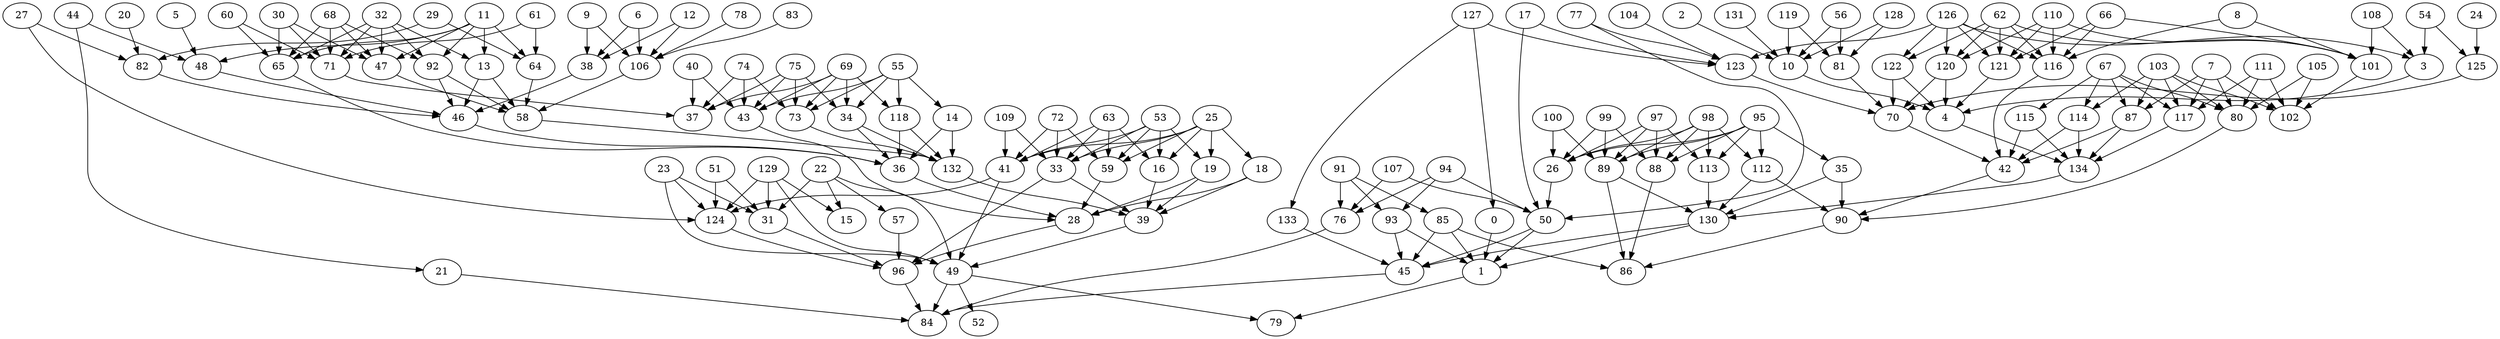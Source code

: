 digraph G {
    49 -> 52;
    57 -> 96;
    33 -> 96;
    31 -> 96;
    28 -> 96;
    124 -> 96;
    41 -> 124;
    129 -> 124;
    23 -> 124;
    51 -> 124;
    27 -> 124;
    25 -> 41;
    63 -> 41;
    53 -> 41;
    72 -> 41;
    109 -> 41;
    71 -> 37;
    69 -> 37;
    74 -> 37;
    75 -> 37;
    40 -> 37;
    61 -> 71;
    32 -> 71;
    60 -> 71;
    30 -> 71;
    68 -> 71;
    22 -> 15;
    129 -> 15;
    22 -> 57;
    19 -> 28;
    18 -> 28;
    59 -> 28;
    36 -> 28;
    43 -> 28;
    25 -> 59;
    53 -> 59;
    63 -> 59;
    72 -> 59;
    25 -> 16;
    53 -> 16;
    63 -> 16;
    25 -> 19;
    53 -> 19;
    25 -> 18;
    118 -> 36;
    14 -> 36;
    34 -> 36;
    46 -> 36;
    65 -> 36;
    55 -> 73;
    69 -> 73;
    75 -> 73;
    74 -> 73;
    55 -> 34;
    69 -> 34;
    75 -> 34;
    55 -> 118;
    69 -> 118;
    55 -> 14;
    92 -> 46;
    13 -> 46;
    82 -> 46;
    38 -> 46;
    48 -> 46;
    11 -> 47;
    32 -> 47;
    68 -> 47;
    30 -> 47;
    11 -> 92;
    32 -> 92;
    68 -> 92;
    11 -> 13;
    32 -> 13;
    20 -> 82;
    29 -> 82;
    27 -> 82;
    9 -> 38;
    12 -> 38;
    6 -> 38;
    11 -> 48;
    44 -> 48;
    5 -> 48;
    11 -> 65;
    32 -> 65;
    68 -> 65;
    30 -> 65;
    60 -> 65;
    55 -> 43;
    75 -> 43;
    69 -> 43;
    74 -> 43;
    40 -> 43;
    22 -> 31;
    129 -> 31;
    23 -> 31;
    51 -> 31;
    25 -> 33;
    53 -> 33;
    63 -> 33;
    72 -> 33;
    109 -> 33;
    41 -> 49;
    22 -> 49;
    129 -> 49;
    39 -> 49;
    23 -> 49;
    33 -> 39;
    16 -> 39;
    19 -> 39;
    18 -> 39;
    132 -> 39;
    34 -> 132;
    73 -> 132;
    118 -> 132;
    14 -> 132;
    58 -> 132;
    13 -> 58;
    92 -> 58;
    47 -> 58;
    64 -> 58;
    106 -> 58;
    29 -> 64;
    11 -> 64;
    61 -> 64;
    78 -> 106;
    9 -> 106;
    12 -> 106;
    6 -> 106;
    83 -> 106;
    76 -> 84;
    45 -> 84;
    49 -> 84;
    21 -> 84;
    96 -> 84;
    85 -> 86;
    89 -> 86;
    90 -> 86;
    88 -> 86;
    91 -> 93;
    94 -> 93;
    95 -> 26;
    97 -> 26;
    98 -> 26;
    99 -> 26;
    100 -> 26;
    101 -> 102;
    103 -> 102;
    111 -> 102;
    7 -> 102;
    105 -> 102;
    108 -> 101;
    62 -> 101;
    8 -> 101;
    66 -> 101;
    110 -> 101;
    91 -> 85;
    112 -> 90;
    35 -> 90;
    42 -> 90;
    80 -> 90;
    95 -> 113;
    98 -> 113;
    97 -> 113;
    95 -> 112;
    98 -> 112;
    95 -> 35;
    114 -> 42;
    115 -> 42;
    87 -> 42;
    70 -> 42;
    116 -> 42;
    67 -> 117;
    103 -> 117;
    7 -> 117;
    111 -> 117;
    67 -> 87;
    103 -> 87;
    7 -> 87;
    67 -> 114;
    103 -> 114;
    67 -> 115;
    120 -> 70;
    122 -> 70;
    123 -> 70;
    125 -> 70;
    81 -> 70;
    126 -> 121;
    62 -> 121;
    110 -> 121;
    66 -> 121;
    126 -> 120;
    62 -> 120;
    110 -> 120;
    126 -> 122;
    62 -> 122;
    126 -> 123;
    127 -> 123;
    104 -> 123;
    77 -> 123;
    17 -> 123;
    24 -> 125;
    54 -> 125;
    128 -> 81;
    119 -> 81;
    56 -> 81;
    126 -> 116;
    62 -> 116;
    110 -> 116;
    66 -> 116;
    8 -> 116;
    67 -> 80;
    7 -> 80;
    103 -> 80;
    111 -> 80;
    105 -> 80;
    95 -> 89;
    98 -> 89;
    97 -> 89;
    99 -> 89;
    100 -> 89;
    95 -> 88;
    98 -> 88;
    97 -> 88;
    99 -> 88;
    85 -> 45;
    93 -> 45;
    130 -> 45;
    133 -> 45;
    50 -> 45;
    91 -> 76;
    94 -> 76;
    107 -> 76;
    26 -> 50;
    94 -> 50;
    107 -> 50;
    77 -> 50;
    17 -> 50;
    89 -> 130;
    113 -> 130;
    112 -> 130;
    35 -> 130;
    134 -> 130;
    87 -> 134;
    117 -> 134;
    114 -> 134;
    115 -> 134;
    4 -> 134;
    122 -> 4;
    120 -> 4;
    121 -> 4;
    3 -> 4;
    10 -> 4;
    54 -> 3;
    126 -> 3;
    108 -> 3;
    2 -> 10;
    128 -> 10;
    119 -> 10;
    56 -> 10;
    131 -> 10;
    127 -> 133;
    44 -> 21;
    49 -> 79;
    1 -> 79;
    0 -> 1;
    93 -> 1;
    130 -> 1;
    85 -> 1;
    50 -> 1;
    127 -> 0;
}
